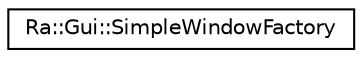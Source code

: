 digraph "Graphical Class Hierarchy"
{
 // INTERACTIVE_SVG=YES
 // LATEX_PDF_SIZE
  edge [fontname="Helvetica",fontsize="10",labelfontname="Helvetica",labelfontsize="10"];
  node [fontname="Helvetica",fontsize="10",shape=record];
  rankdir="LR";
  Node0 [label="Ra::Gui::SimpleWindowFactory",height=0.2,width=0.4,color="black", fillcolor="white", style="filled",URL="$classRa_1_1Gui_1_1SimpleWindowFactory.html",tooltip=" "];
}
